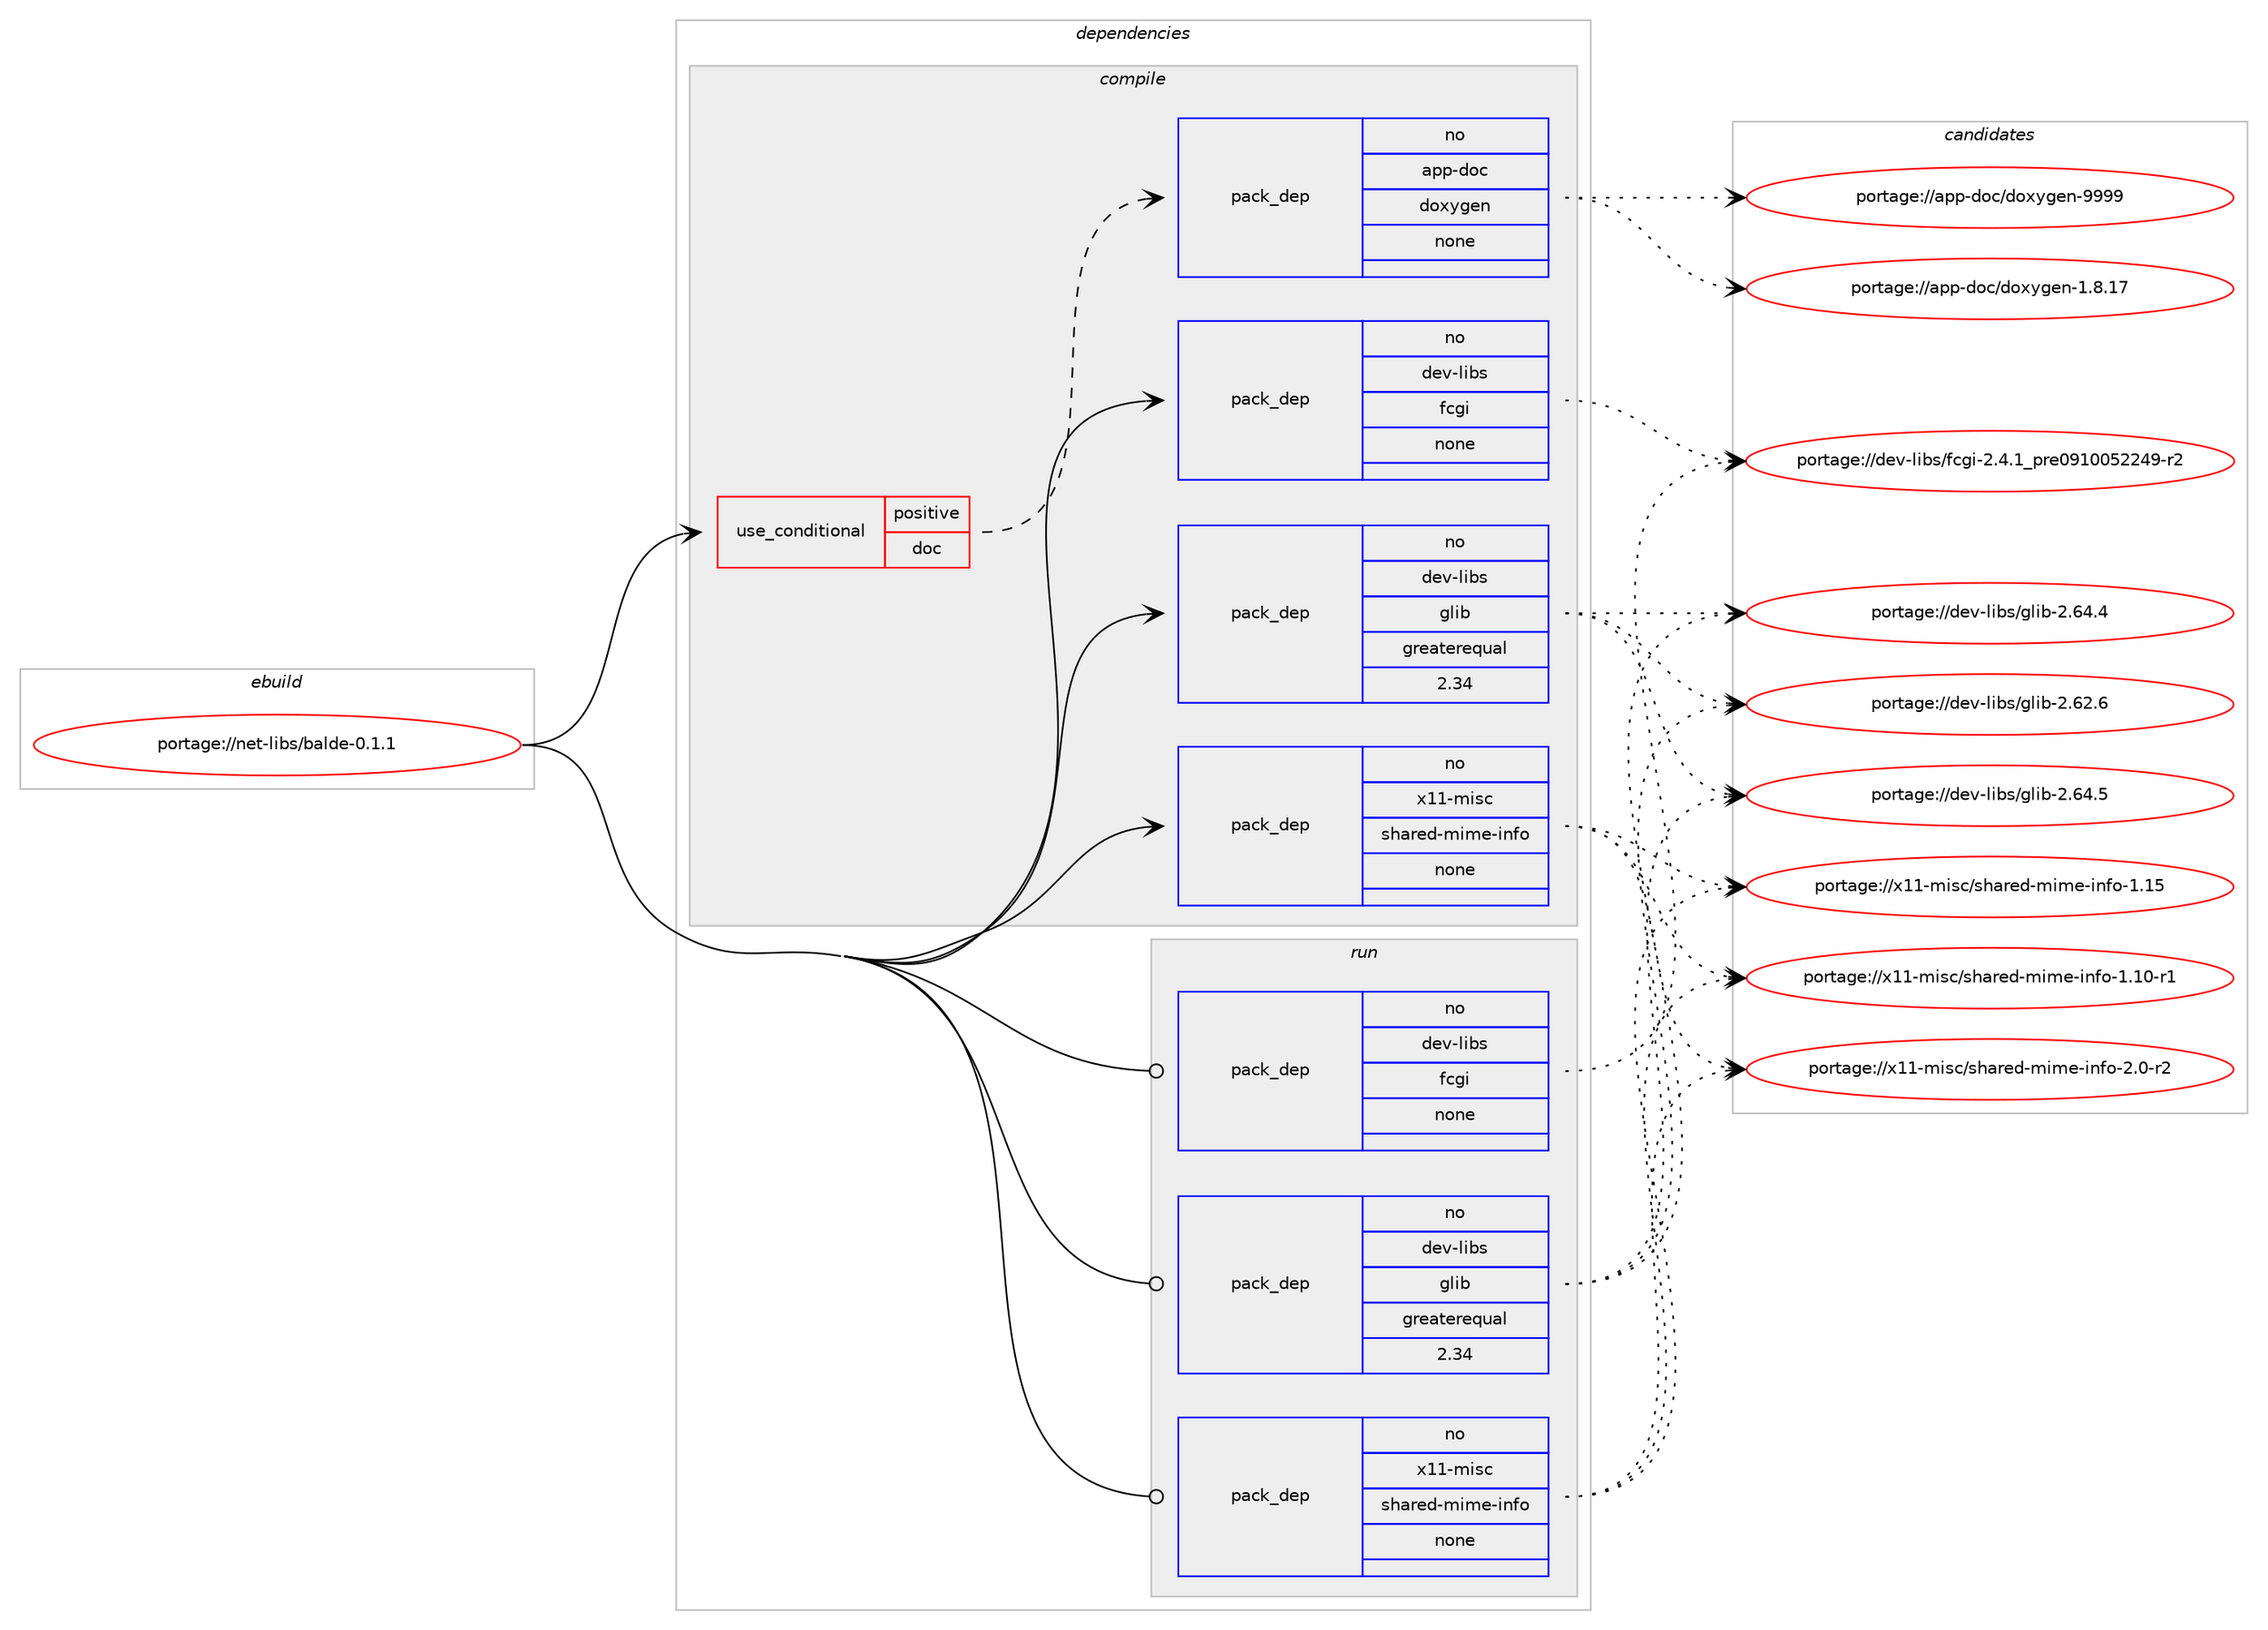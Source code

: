 digraph prolog {

# *************
# Graph options
# *************

newrank=true;
concentrate=true;
compound=true;
graph [rankdir=LR,fontname=Helvetica,fontsize=10,ranksep=1.5];#, ranksep=2.5, nodesep=0.2];
edge  [arrowhead=vee];
node  [fontname=Helvetica,fontsize=10];

# **********
# The ebuild
# **********

subgraph cluster_leftcol {
color=gray;
rank=same;
label=<<i>ebuild</i>>;
id [label="portage://net-libs/balde-0.1.1", color=red, width=4, href="../net-libs/balde-0.1.1.svg"];
}

# ****************
# The dependencies
# ****************

subgraph cluster_midcol {
color=gray;
label=<<i>dependencies</i>>;
subgraph cluster_compile {
fillcolor="#eeeeee";
style=filled;
label=<<i>compile</i>>;
subgraph cond551 {
dependency3441 [label=<<TABLE BORDER="0" CELLBORDER="1" CELLSPACING="0" CELLPADDING="4"><TR><TD ROWSPAN="3" CELLPADDING="10">use_conditional</TD></TR><TR><TD>positive</TD></TR><TR><TD>doc</TD></TR></TABLE>>, shape=none, color=red];
subgraph pack2849 {
dependency3442 [label=<<TABLE BORDER="0" CELLBORDER="1" CELLSPACING="0" CELLPADDING="4" WIDTH="220"><TR><TD ROWSPAN="6" CELLPADDING="30">pack_dep</TD></TR><TR><TD WIDTH="110">no</TD></TR><TR><TD>app-doc</TD></TR><TR><TD>doxygen</TD></TR><TR><TD>none</TD></TR><TR><TD></TD></TR></TABLE>>, shape=none, color=blue];
}
dependency3441:e -> dependency3442:w [weight=20,style="dashed",arrowhead="vee"];
}
id:e -> dependency3441:w [weight=20,style="solid",arrowhead="vee"];
subgraph pack2850 {
dependency3443 [label=<<TABLE BORDER="0" CELLBORDER="1" CELLSPACING="0" CELLPADDING="4" WIDTH="220"><TR><TD ROWSPAN="6" CELLPADDING="30">pack_dep</TD></TR><TR><TD WIDTH="110">no</TD></TR><TR><TD>dev-libs</TD></TR><TR><TD>fcgi</TD></TR><TR><TD>none</TD></TR><TR><TD></TD></TR></TABLE>>, shape=none, color=blue];
}
id:e -> dependency3443:w [weight=20,style="solid",arrowhead="vee"];
subgraph pack2851 {
dependency3444 [label=<<TABLE BORDER="0" CELLBORDER="1" CELLSPACING="0" CELLPADDING="4" WIDTH="220"><TR><TD ROWSPAN="6" CELLPADDING="30">pack_dep</TD></TR><TR><TD WIDTH="110">no</TD></TR><TR><TD>dev-libs</TD></TR><TR><TD>glib</TD></TR><TR><TD>greaterequal</TD></TR><TR><TD>2.34</TD></TR></TABLE>>, shape=none, color=blue];
}
id:e -> dependency3444:w [weight=20,style="solid",arrowhead="vee"];
subgraph pack2852 {
dependency3445 [label=<<TABLE BORDER="0" CELLBORDER="1" CELLSPACING="0" CELLPADDING="4" WIDTH="220"><TR><TD ROWSPAN="6" CELLPADDING="30">pack_dep</TD></TR><TR><TD WIDTH="110">no</TD></TR><TR><TD>x11-misc</TD></TR><TR><TD>shared-mime-info</TD></TR><TR><TD>none</TD></TR><TR><TD></TD></TR></TABLE>>, shape=none, color=blue];
}
id:e -> dependency3445:w [weight=20,style="solid",arrowhead="vee"];
}
subgraph cluster_compileandrun {
fillcolor="#eeeeee";
style=filled;
label=<<i>compile and run</i>>;
}
subgraph cluster_run {
fillcolor="#eeeeee";
style=filled;
label=<<i>run</i>>;
subgraph pack2853 {
dependency3446 [label=<<TABLE BORDER="0" CELLBORDER="1" CELLSPACING="0" CELLPADDING="4" WIDTH="220"><TR><TD ROWSPAN="6" CELLPADDING="30">pack_dep</TD></TR><TR><TD WIDTH="110">no</TD></TR><TR><TD>dev-libs</TD></TR><TR><TD>fcgi</TD></TR><TR><TD>none</TD></TR><TR><TD></TD></TR></TABLE>>, shape=none, color=blue];
}
id:e -> dependency3446:w [weight=20,style="solid",arrowhead="odot"];
subgraph pack2854 {
dependency3447 [label=<<TABLE BORDER="0" CELLBORDER="1" CELLSPACING="0" CELLPADDING="4" WIDTH="220"><TR><TD ROWSPAN="6" CELLPADDING="30">pack_dep</TD></TR><TR><TD WIDTH="110">no</TD></TR><TR><TD>dev-libs</TD></TR><TR><TD>glib</TD></TR><TR><TD>greaterequal</TD></TR><TR><TD>2.34</TD></TR></TABLE>>, shape=none, color=blue];
}
id:e -> dependency3447:w [weight=20,style="solid",arrowhead="odot"];
subgraph pack2855 {
dependency3448 [label=<<TABLE BORDER="0" CELLBORDER="1" CELLSPACING="0" CELLPADDING="4" WIDTH="220"><TR><TD ROWSPAN="6" CELLPADDING="30">pack_dep</TD></TR><TR><TD WIDTH="110">no</TD></TR><TR><TD>x11-misc</TD></TR><TR><TD>shared-mime-info</TD></TR><TR><TD>none</TD></TR><TR><TD></TD></TR></TABLE>>, shape=none, color=blue];
}
id:e -> dependency3448:w [weight=20,style="solid",arrowhead="odot"];
}
}

# **************
# The candidates
# **************

subgraph cluster_choices {
rank=same;
color=gray;
label=<<i>candidates</i>>;

subgraph choice2849 {
color=black;
nodesep=1;
choice971121124510011199471001111201211031011104557575757 [label="portage://app-doc/doxygen-9999", color=red, width=4,href="../app-doc/doxygen-9999.svg"];
choice9711211245100111994710011112012110310111045494656464955 [label="portage://app-doc/doxygen-1.8.17", color=red, width=4,href="../app-doc/doxygen-1.8.17.svg"];
dependency3442:e -> choice971121124510011199471001111201211031011104557575757:w [style=dotted,weight="100"];
dependency3442:e -> choice9711211245100111994710011112012110310111045494656464955:w [style=dotted,weight="100"];
}
subgraph choice2850 {
color=black;
nodesep=1;
choice1001011184510810598115471029910310545504652464995112114101485749484853505052574511450 [label="portage://dev-libs/fcgi-2.4.1_pre0910052249-r2", color=red, width=4,href="../dev-libs/fcgi-2.4.1_pre0910052249-r2.svg"];
dependency3443:e -> choice1001011184510810598115471029910310545504652464995112114101485749484853505052574511450:w [style=dotted,weight="100"];
}
subgraph choice2851 {
color=black;
nodesep=1;
choice1001011184510810598115471031081059845504654524653 [label="portage://dev-libs/glib-2.64.5", color=red, width=4,href="../dev-libs/glib-2.64.5.svg"];
choice1001011184510810598115471031081059845504654524652 [label="portage://dev-libs/glib-2.64.4", color=red, width=4,href="../dev-libs/glib-2.64.4.svg"];
choice1001011184510810598115471031081059845504654504654 [label="portage://dev-libs/glib-2.62.6", color=red, width=4,href="../dev-libs/glib-2.62.6.svg"];
dependency3444:e -> choice1001011184510810598115471031081059845504654524653:w [style=dotted,weight="100"];
dependency3444:e -> choice1001011184510810598115471031081059845504654524652:w [style=dotted,weight="100"];
dependency3444:e -> choice1001011184510810598115471031081059845504654504654:w [style=dotted,weight="100"];
}
subgraph choice2852 {
color=black;
nodesep=1;
choice1204949451091051159947115104971141011004510910510910145105110102111455046484511450 [label="portage://x11-misc/shared-mime-info-2.0-r2", color=red, width=4,href="../x11-misc/shared-mime-info-2.0-r2.svg"];
choice12049494510910511599471151049711410110045109105109101451051101021114549464953 [label="portage://x11-misc/shared-mime-info-1.15", color=red, width=4,href="../x11-misc/shared-mime-info-1.15.svg"];
choice120494945109105115994711510497114101100451091051091014510511010211145494649484511449 [label="portage://x11-misc/shared-mime-info-1.10-r1", color=red, width=4,href="../x11-misc/shared-mime-info-1.10-r1.svg"];
dependency3445:e -> choice1204949451091051159947115104971141011004510910510910145105110102111455046484511450:w [style=dotted,weight="100"];
dependency3445:e -> choice12049494510910511599471151049711410110045109105109101451051101021114549464953:w [style=dotted,weight="100"];
dependency3445:e -> choice120494945109105115994711510497114101100451091051091014510511010211145494649484511449:w [style=dotted,weight="100"];
}
subgraph choice2853 {
color=black;
nodesep=1;
choice1001011184510810598115471029910310545504652464995112114101485749484853505052574511450 [label="portage://dev-libs/fcgi-2.4.1_pre0910052249-r2", color=red, width=4,href="../dev-libs/fcgi-2.4.1_pre0910052249-r2.svg"];
dependency3446:e -> choice1001011184510810598115471029910310545504652464995112114101485749484853505052574511450:w [style=dotted,weight="100"];
}
subgraph choice2854 {
color=black;
nodesep=1;
choice1001011184510810598115471031081059845504654524653 [label="portage://dev-libs/glib-2.64.5", color=red, width=4,href="../dev-libs/glib-2.64.5.svg"];
choice1001011184510810598115471031081059845504654524652 [label="portage://dev-libs/glib-2.64.4", color=red, width=4,href="../dev-libs/glib-2.64.4.svg"];
choice1001011184510810598115471031081059845504654504654 [label="portage://dev-libs/glib-2.62.6", color=red, width=4,href="../dev-libs/glib-2.62.6.svg"];
dependency3447:e -> choice1001011184510810598115471031081059845504654524653:w [style=dotted,weight="100"];
dependency3447:e -> choice1001011184510810598115471031081059845504654524652:w [style=dotted,weight="100"];
dependency3447:e -> choice1001011184510810598115471031081059845504654504654:w [style=dotted,weight="100"];
}
subgraph choice2855 {
color=black;
nodesep=1;
choice1204949451091051159947115104971141011004510910510910145105110102111455046484511450 [label="portage://x11-misc/shared-mime-info-2.0-r2", color=red, width=4,href="../x11-misc/shared-mime-info-2.0-r2.svg"];
choice12049494510910511599471151049711410110045109105109101451051101021114549464953 [label="portage://x11-misc/shared-mime-info-1.15", color=red, width=4,href="../x11-misc/shared-mime-info-1.15.svg"];
choice120494945109105115994711510497114101100451091051091014510511010211145494649484511449 [label="portage://x11-misc/shared-mime-info-1.10-r1", color=red, width=4,href="../x11-misc/shared-mime-info-1.10-r1.svg"];
dependency3448:e -> choice1204949451091051159947115104971141011004510910510910145105110102111455046484511450:w [style=dotted,weight="100"];
dependency3448:e -> choice12049494510910511599471151049711410110045109105109101451051101021114549464953:w [style=dotted,weight="100"];
dependency3448:e -> choice120494945109105115994711510497114101100451091051091014510511010211145494649484511449:w [style=dotted,weight="100"];
}
}

}
